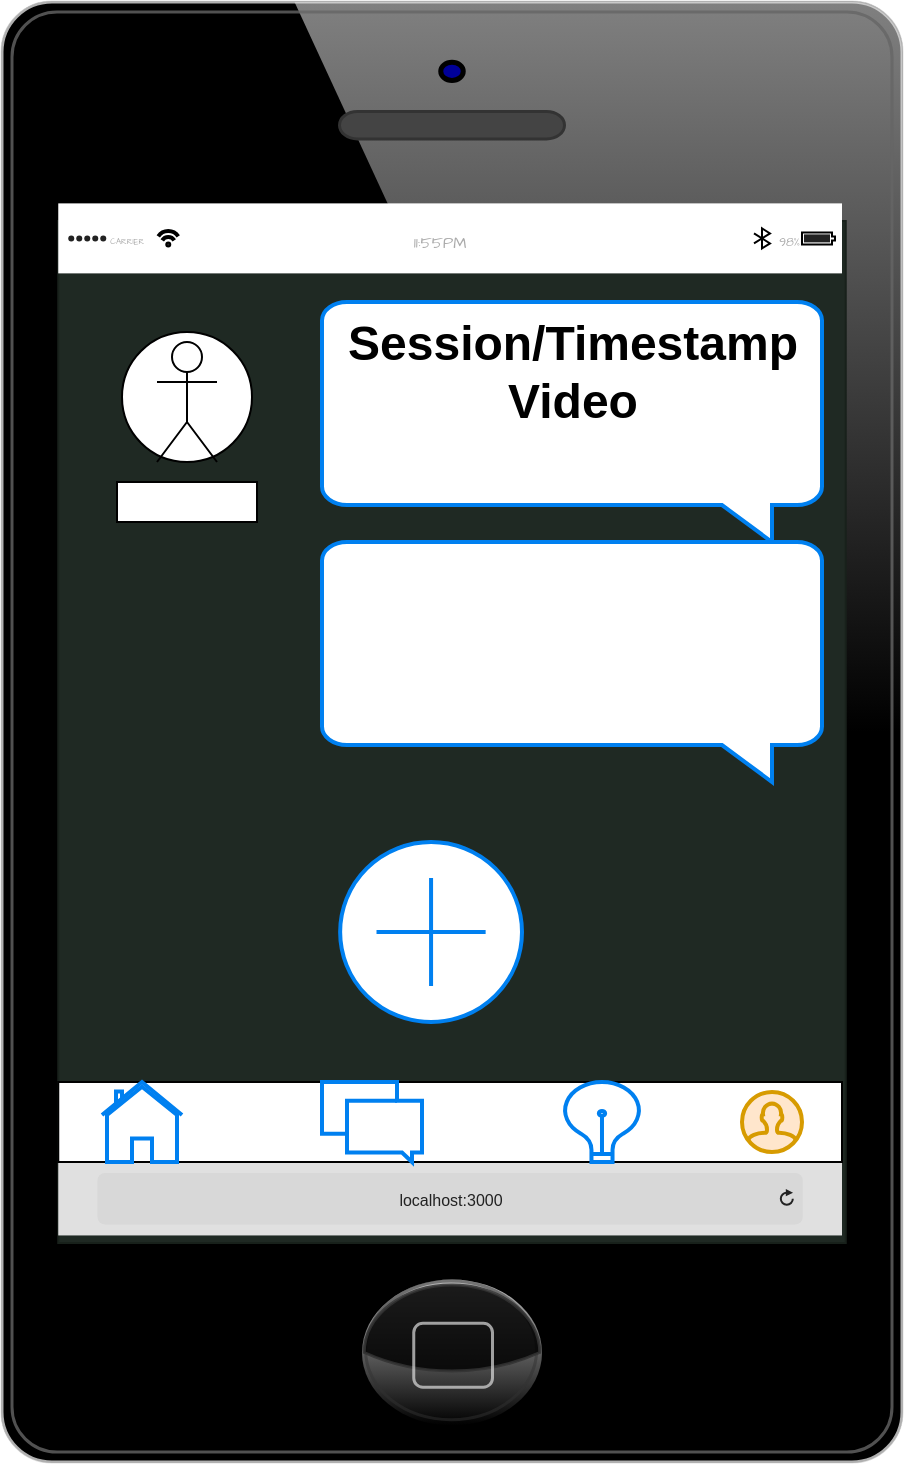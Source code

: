 <mxfile version="17.1.3" type="device"><diagram id="bAy_IR2JwYAh6DU43LlN" name="Page-1"><mxGraphModel dx="1590" dy="828" grid="1" gridSize="10" guides="1" tooltips="1" connect="1" arrows="1" fold="1" page="1" pageScale="1" pageWidth="850" pageHeight="1100" math="0" shadow="0"><root><mxCell id="0"/><mxCell id="1" parent="0"/><mxCell id="Kz2F_G4ehWjqOWMGVHBJ-1" value="" style="group" parent="1" vertex="1" connectable="0"><mxGeometry x="260" y="140" width="450.0" height="730.0" as="geometry"/></mxCell><mxCell id="Kz2F_G4ehWjqOWMGVHBJ-2" value="" style="verticalLabelPosition=bottom;verticalAlign=top;html=1;shadow=0;dashed=0;strokeWidth=1;shape=mxgraph.ios.iPhone;bgStyle=bgGreen;fillColor=#aaaaaa;sketch=0;" parent="Kz2F_G4ehWjqOWMGVHBJ-1" vertex="1"><mxGeometry width="450.0" height="730.0" as="geometry"/></mxCell><mxCell id="Kz2F_G4ehWjqOWMGVHBJ-3" value="" style="html=1;strokeWidth=1;shadow=0;dashed=0;shape=mxgraph.ios7ui.appBar;fillColor=#ffffff;gradientColor=none;sketch=0;hachureGap=4;pointerEvents=0;fontFamily=Architects Daughter;fontSource=https%3A%2F%2Ffonts.googleapis.com%2Fcss%3Ffamily%3DArchitects%2BDaughter;fontSize=20;" parent="Kz2F_G4ehWjqOWMGVHBJ-1" vertex="1"><mxGeometry x="28.13" y="100.69" width="391.87" height="35" as="geometry"/></mxCell><mxCell id="Kz2F_G4ehWjqOWMGVHBJ-4" value="CARRIER" style="shape=rect;align=left;fontSize=8;spacingLeft=24;fontSize=4;fontColor=#aaaaaa;strokeColor=none;fillColor=none;spacingTop=4;sketch=0;hachureGap=4;pointerEvents=0;fontFamily=Architects Daughter;fontSource=https%3A%2F%2Ffonts.googleapis.com%2Fcss%3Ffamily%3DArchitects%2BDaughter;" parent="Kz2F_G4ehWjqOWMGVHBJ-3" vertex="1"><mxGeometry y="0.5" width="50" height="13" relative="1" as="geometry"><mxPoint y="-6.5" as="offset"/></mxGeometry></mxCell><mxCell id="Kz2F_G4ehWjqOWMGVHBJ-5" value="11:55PM" style="shape=rect;fontSize=8;fontColor=#aaaaaa;strokeColor=none;fillColor=none;spacingTop=4;sketch=0;hachureGap=4;pointerEvents=0;fontFamily=Architects Daughter;fontSource=https%3A%2F%2Ffonts.googleapis.com%2Fcss%3Ffamily%3DArchitects%2BDaughter;" parent="Kz2F_G4ehWjqOWMGVHBJ-3" vertex="1"><mxGeometry x="0.5" y="0.5" width="50" height="13" relative="1" as="geometry"><mxPoint x="-30" y="-6.5" as="offset"/></mxGeometry></mxCell><mxCell id="Kz2F_G4ehWjqOWMGVHBJ-6" value="98%" style="shape=rect;align=right;fontSize=8;spacingRight=19;fontSize=6;fontColor=#aaaaaa;strokeColor=none;fillColor=none;spacingTop=4;sketch=0;hachureGap=4;pointerEvents=0;fontFamily=Architects Daughter;fontSource=https%3A%2F%2Ffonts.googleapis.com%2Fcss%3Ffamily%3DArchitects%2BDaughter;" parent="Kz2F_G4ehWjqOWMGVHBJ-3" vertex="1"><mxGeometry x="1" y="0.5" width="45" height="13" relative="1" as="geometry"><mxPoint x="-45" y="-6.5" as="offset"/></mxGeometry></mxCell><mxCell id="Kz2F_G4ehWjqOWMGVHBJ-7" value="localhost:3000" style="html=1;strokeWidth=1;shadow=0;dashed=0;shape=mxgraph.ios7ui.url;fillColor=#e0e0e0;strokeColor=#c0c0c0;buttonText=;strokeColor2=#222222;fontColor=#222222;fontSize=8;spacingTop=2;align=center;" parent="Kz2F_G4ehWjqOWMGVHBJ-1" vertex="1"><mxGeometry x="28.13" y="580" width="391.87" height="36.72" as="geometry"/></mxCell><mxCell id="Kz2F_G4ehWjqOWMGVHBJ-8" value="" style="rounded=0;whiteSpace=wrap;html=1;" parent="Kz2F_G4ehWjqOWMGVHBJ-1" vertex="1"><mxGeometry x="28.13" y="540" width="391.87" height="40" as="geometry"/></mxCell><mxCell id="Kz2F_G4ehWjqOWMGVHBJ-9" value="" style="html=1;verticalLabelPosition=bottom;align=center;labelBackgroundColor=#ffffff;verticalAlign=top;strokeWidth=2;strokeColor=#d79b00;shadow=0;dashed=0;shape=mxgraph.ios7.icons.user;fillColor=#ffe6cc;" parent="Kz2F_G4ehWjqOWMGVHBJ-1" vertex="1"><mxGeometry x="370" y="545" width="30" height="30" as="geometry"/></mxCell><mxCell id="Kz2F_G4ehWjqOWMGVHBJ-10" value="" style="html=1;verticalLabelPosition=bottom;align=center;labelBackgroundColor=#ffffff;verticalAlign=top;strokeWidth=2;strokeColor=#0080F0;shadow=0;dashed=0;shape=mxgraph.ios7.icons.home;" parent="Kz2F_G4ehWjqOWMGVHBJ-1" vertex="1"><mxGeometry x="50.0" y="540" width="40" height="40" as="geometry"/></mxCell><mxCell id="Kz2F_G4ehWjqOWMGVHBJ-11" value="" style="html=1;verticalLabelPosition=bottom;align=center;labelBackgroundColor=#ffffff;verticalAlign=top;strokeWidth=2;strokeColor=#0080F0;shadow=0;dashed=0;shape=mxgraph.ios7.icons.messages;" parent="Kz2F_G4ehWjqOWMGVHBJ-1" vertex="1"><mxGeometry x="160" y="540" width="50" height="40" as="geometry"/></mxCell><mxCell id="Kz2F_G4ehWjqOWMGVHBJ-12" value="" style="html=1;verticalLabelPosition=bottom;align=center;labelBackgroundColor=#ffffff;verticalAlign=top;strokeWidth=2;strokeColor=#0080F0;shadow=0;dashed=0;shape=mxgraph.ios7.icons.lightbulb;" parent="Kz2F_G4ehWjqOWMGVHBJ-1" vertex="1"><mxGeometry x="280" y="540" width="40" height="40" as="geometry"/></mxCell><mxCell id="Kz2F_G4ehWjqOWMGVHBJ-26" value="" style="ellipse;whiteSpace=wrap;html=1;aspect=fixed;" parent="Kz2F_G4ehWjqOWMGVHBJ-1" vertex="1"><mxGeometry x="60" y="165" width="65" height="65" as="geometry"/></mxCell><mxCell id="Kz2F_G4ehWjqOWMGVHBJ-27" value="" style="shape=umlActor;verticalLabelPosition=bottom;verticalAlign=top;html=1;outlineConnect=0;" parent="Kz2F_G4ehWjqOWMGVHBJ-1" vertex="1"><mxGeometry x="77.5" y="170" width="30" height="60" as="geometry"/></mxCell><mxCell id="Kz2F_G4ehWjqOWMGVHBJ-33" value="" style="html=1;verticalLabelPosition=bottom;align=center;labelBackgroundColor=#ffffff;verticalAlign=top;strokeWidth=2;strokeColor=#0080F0;shadow=0;dashed=0;shape=mxgraph.ios7.icons.add;" parent="Kz2F_G4ehWjqOWMGVHBJ-1" vertex="1"><mxGeometry x="169.07" y="420" width="90.93" height="90" as="geometry"/></mxCell><mxCell id="14LJY4ci_Hp3iCnL-MHi-1" value="" style="html=1;verticalLabelPosition=bottom;align=center;labelBackgroundColor=#ffffff;verticalAlign=top;strokeWidth=2;strokeColor=#0080F0;shadow=0;dashed=0;shape=mxgraph.ios7.icons.message;" vertex="1" parent="Kz2F_G4ehWjqOWMGVHBJ-1"><mxGeometry x="160" y="150" width="250" height="120" as="geometry"/></mxCell><mxCell id="14LJY4ci_Hp3iCnL-MHi-2" value="Session/Timestamp&lt;br&gt;Video" style="text;strokeColor=none;fillColor=none;html=1;fontSize=24;fontStyle=1;verticalAlign=middle;align=center;" vertex="1" parent="Kz2F_G4ehWjqOWMGVHBJ-1"><mxGeometry x="180" y="165" width="210" height="40" as="geometry"/></mxCell><mxCell id="14LJY4ci_Hp3iCnL-MHi-3" value="" style="verticalLabelPosition=bottom;verticalAlign=top;html=1;shape=mxgraph.basic.rect;fillColor2=none;strokeWidth=1;size=20;indent=0;" vertex="1" parent="Kz2F_G4ehWjqOWMGVHBJ-1"><mxGeometry x="57.5" y="240" width="70" height="20" as="geometry"/></mxCell><mxCell id="14LJY4ci_Hp3iCnL-MHi-4" value="" style="html=1;verticalLabelPosition=bottom;align=center;labelBackgroundColor=#ffffff;verticalAlign=top;strokeWidth=2;strokeColor=#0080F0;shadow=0;dashed=0;shape=mxgraph.ios7.icons.message;" vertex="1" parent="Kz2F_G4ehWjqOWMGVHBJ-1"><mxGeometry x="160" y="270" width="250" height="120" as="geometry"/></mxCell></root></mxGraphModel></diagram></mxfile>